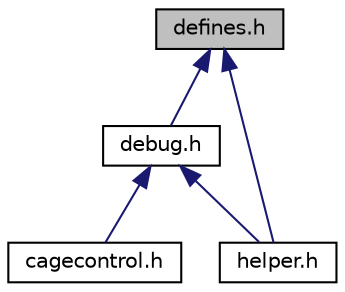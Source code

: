 digraph "defines.h"
{
  edge [fontname="Helvetica",fontsize="10",labelfontname="Helvetica",labelfontsize="10"];
  node [fontname="Helvetica",fontsize="10",shape=record];
  Node1 [label="defines.h",height=0.2,width=0.4,color="black", fillcolor="grey75", style="filled", fontcolor="black"];
  Node1 -> Node2 [dir="back",color="midnightblue",fontsize="10",style="solid"];
  Node2 [label="debug.h",height=0.2,width=0.4,color="black", fillcolor="white", style="filled",URL="$debug_8h.xhtml",tooltip="contains debug macros "];
  Node2 -> Node3 [dir="back",color="midnightblue",fontsize="10",style="solid"];
  Node3 [label="cagecontrol.h",height=0.2,width=0.4,color="black", fillcolor="white", style="filled",URL="$cagecontrol_8h_source.xhtml"];
  Node2 -> Node4 [dir="back",color="midnightblue",fontsize="10",style="solid"];
  Node4 [label="helper.h",height=0.2,width=0.4,color="black", fillcolor="white", style="filled",URL="$helper_8h.xhtml"];
  Node1 -> Node4 [dir="back",color="midnightblue",fontsize="10",style="solid"];
}
